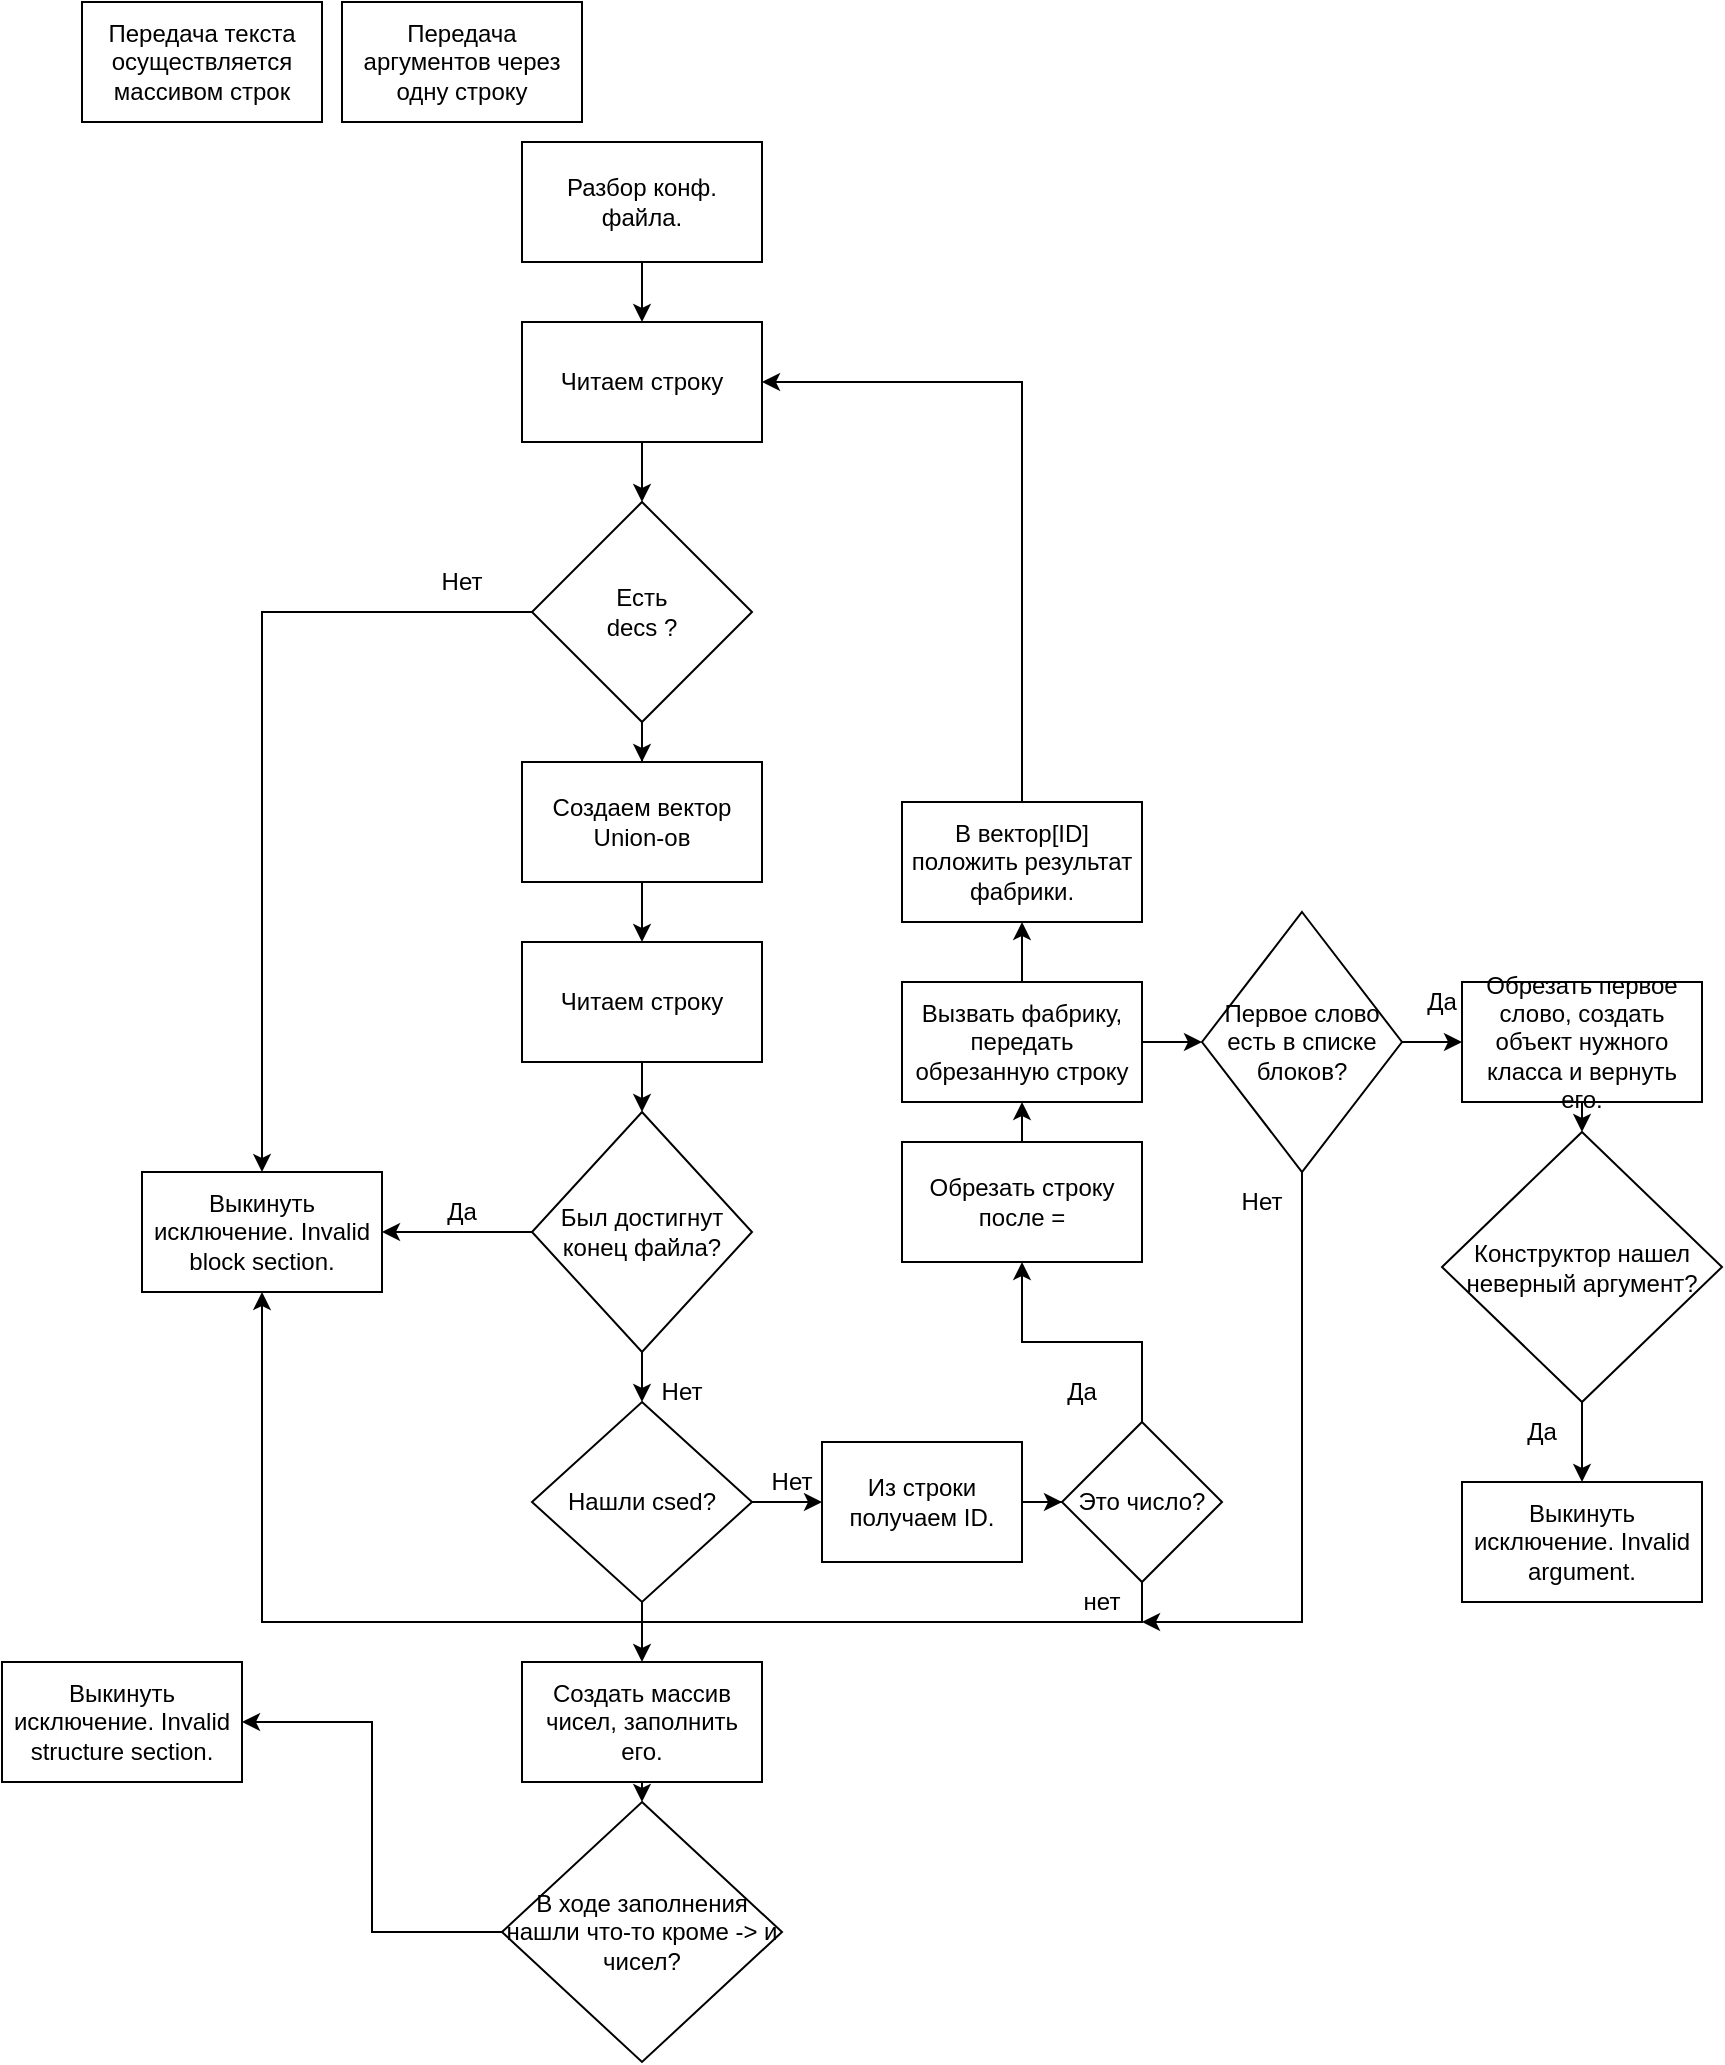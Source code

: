 <mxfile version="14.6.11" type="github">
  <diagram name="Page-1" id="edf60f1a-56cd-e834-aa8a-f176f3a09ee4">
    <mxGraphModel dx="662" dy="397" grid="1" gridSize="10" guides="1" tooltips="1" connect="1" arrows="1" fold="1" page="1" pageScale="1" pageWidth="1100" pageHeight="850" background="none" math="0" shadow="0">
      <root>
        <mxCell id="0" />
        <mxCell id="1" parent="0" />
        <mxCell id="_PhLCO9Q2bOIfNgRdVM_-5" style="edgeStyle=orthogonalEdgeStyle;rounded=0;orthogonalLoop=1;jettySize=auto;html=1;exitX=0.5;exitY=1;exitDx=0;exitDy=0;entryX=0.5;entryY=0;entryDx=0;entryDy=0;" edge="1" parent="1" source="_PhLCO9Q2bOIfNgRdVM_-1" target="_PhLCO9Q2bOIfNgRdVM_-14">
          <mxGeometry relative="1" as="geometry" />
        </mxCell>
        <mxCell id="_PhLCO9Q2bOIfNgRdVM_-1" value="Разбор конф. файла." style="rounded=0;whiteSpace=wrap;html=1;" vertex="1" parent="1">
          <mxGeometry x="360" y="80" width="120" height="60" as="geometry" />
        </mxCell>
        <mxCell id="_PhLCO9Q2bOIfNgRdVM_-6" style="edgeStyle=orthogonalEdgeStyle;rounded=0;orthogonalLoop=1;jettySize=auto;html=1;exitX=0;exitY=0.5;exitDx=0;exitDy=0;entryX=0.5;entryY=0;entryDx=0;entryDy=0;" edge="1" parent="1" source="_PhLCO9Q2bOIfNgRdVM_-2" target="_PhLCO9Q2bOIfNgRdVM_-19">
          <mxGeometry relative="1" as="geometry">
            <mxPoint x="280" y="315" as="targetPoint" />
          </mxGeometry>
        </mxCell>
        <mxCell id="_PhLCO9Q2bOIfNgRdVM_-18" style="edgeStyle=orthogonalEdgeStyle;rounded=0;orthogonalLoop=1;jettySize=auto;html=1;exitX=0.5;exitY=1;exitDx=0;exitDy=0;" edge="1" parent="1" source="_PhLCO9Q2bOIfNgRdVM_-2" target="_PhLCO9Q2bOIfNgRdVM_-16">
          <mxGeometry relative="1" as="geometry" />
        </mxCell>
        <mxCell id="_PhLCO9Q2bOIfNgRdVM_-32" style="edgeStyle=orthogonalEdgeStyle;rounded=0;orthogonalLoop=1;jettySize=auto;html=1;exitX=0.5;exitY=1;exitDx=0;exitDy=0;entryX=0.5;entryY=0;entryDx=0;entryDy=0;" edge="1" parent="1" source="_PhLCO9Q2bOIfNgRdVM_-2" target="_PhLCO9Q2bOIfNgRdVM_-30">
          <mxGeometry relative="1" as="geometry">
            <mxPoint x="420" y="400" as="targetPoint" />
          </mxGeometry>
        </mxCell>
        <mxCell id="_PhLCO9Q2bOIfNgRdVM_-2" value="&lt;div&gt;Есть&lt;/div&gt;&lt;div&gt;decs ?&lt;br&gt;&lt;/div&gt;" style="rhombus;whiteSpace=wrap;html=1;" vertex="1" parent="1">
          <mxGeometry x="365" y="260" width="110" height="110" as="geometry" />
        </mxCell>
        <mxCell id="_PhLCO9Q2bOIfNgRdVM_-7" value="Нет" style="text;html=1;strokeColor=none;fillColor=none;align=center;verticalAlign=middle;whiteSpace=wrap;rounded=0;" vertex="1" parent="1">
          <mxGeometry x="310" y="290" width="40" height="20" as="geometry" />
        </mxCell>
        <mxCell id="_PhLCO9Q2bOIfNgRdVM_-8" value="Передача текста осуществляется массивом строк" style="rounded=0;whiteSpace=wrap;html=1;" vertex="1" parent="1">
          <mxGeometry x="140" y="10" width="120" height="60" as="geometry" />
        </mxCell>
        <mxCell id="_PhLCO9Q2bOIfNgRdVM_-20" style="edgeStyle=orthogonalEdgeStyle;rounded=0;orthogonalLoop=1;jettySize=auto;html=1;exitX=0;exitY=0.5;exitDx=0;exitDy=0;entryX=1;entryY=0.5;entryDx=0;entryDy=0;" edge="1" parent="1" source="_PhLCO9Q2bOIfNgRdVM_-13" target="_PhLCO9Q2bOIfNgRdVM_-19">
          <mxGeometry relative="1" as="geometry" />
        </mxCell>
        <mxCell id="_PhLCO9Q2bOIfNgRdVM_-13" value="Был достигнут конец файла?" style="rhombus;whiteSpace=wrap;html=1;" vertex="1" parent="1">
          <mxGeometry x="365" y="565" width="110" height="120" as="geometry" />
        </mxCell>
        <mxCell id="_PhLCO9Q2bOIfNgRdVM_-15" style="edgeStyle=orthogonalEdgeStyle;rounded=0;orthogonalLoop=1;jettySize=auto;html=1;exitX=0.5;exitY=1;exitDx=0;exitDy=0;entryX=0.5;entryY=0;entryDx=0;entryDy=0;" edge="1" parent="1" source="_PhLCO9Q2bOIfNgRdVM_-14" target="_PhLCO9Q2bOIfNgRdVM_-2">
          <mxGeometry relative="1" as="geometry" />
        </mxCell>
        <mxCell id="_PhLCO9Q2bOIfNgRdVM_-14" value="Читаем строку" style="rounded=0;whiteSpace=wrap;html=1;" vertex="1" parent="1">
          <mxGeometry x="360" y="170" width="120" height="60" as="geometry" />
        </mxCell>
        <mxCell id="_PhLCO9Q2bOIfNgRdVM_-21" style="edgeStyle=orthogonalEdgeStyle;rounded=0;orthogonalLoop=1;jettySize=auto;html=1;exitX=0.5;exitY=1;exitDx=0;exitDy=0;" edge="1" parent="1" source="_PhLCO9Q2bOIfNgRdVM_-16" target="_PhLCO9Q2bOIfNgRdVM_-13">
          <mxGeometry relative="1" as="geometry" />
        </mxCell>
        <mxCell id="_PhLCO9Q2bOIfNgRdVM_-16" value="Читаем строку" style="rounded=0;whiteSpace=wrap;html=1;" vertex="1" parent="1">
          <mxGeometry x="360" y="480" width="120" height="60" as="geometry" />
        </mxCell>
        <mxCell id="_PhLCO9Q2bOIfNgRdVM_-19" value="Выкинуть исключение. Invalid block section." style="rounded=0;whiteSpace=wrap;html=1;" vertex="1" parent="1">
          <mxGeometry x="170" y="595" width="120" height="60" as="geometry" />
        </mxCell>
        <mxCell id="_PhLCO9Q2bOIfNgRdVM_-22" value="Да" style="text;html=1;strokeColor=none;fillColor=none;align=center;verticalAlign=middle;whiteSpace=wrap;rounded=0;" vertex="1" parent="1">
          <mxGeometry x="310" y="605" width="40" height="20" as="geometry" />
        </mxCell>
        <mxCell id="_PhLCO9Q2bOIfNgRdVM_-24" value="" style="endArrow=classic;html=1;exitX=0.5;exitY=1;exitDx=0;exitDy=0;entryX=0.5;entryY=0;entryDx=0;entryDy=0;" edge="1" parent="1" source="_PhLCO9Q2bOIfNgRdVM_-13" target="_PhLCO9Q2bOIfNgRdVM_-26">
          <mxGeometry width="50" height="50" relative="1" as="geometry">
            <mxPoint x="390" y="755" as="sourcePoint" />
            <mxPoint x="420" y="735" as="targetPoint" />
          </mxGeometry>
        </mxCell>
        <mxCell id="_PhLCO9Q2bOIfNgRdVM_-25" value="Нет" style="text;html=1;strokeColor=none;fillColor=none;align=center;verticalAlign=middle;whiteSpace=wrap;rounded=0;" vertex="1" parent="1">
          <mxGeometry x="420" y="695" width="40" height="20" as="geometry" />
        </mxCell>
        <mxCell id="_PhLCO9Q2bOIfNgRdVM_-27" style="edgeStyle=orthogonalEdgeStyle;rounded=0;orthogonalLoop=1;jettySize=auto;html=1;exitX=1;exitY=0.5;exitDx=0;exitDy=0;entryX=0;entryY=0.5;entryDx=0;entryDy=0;" edge="1" parent="1" source="_PhLCO9Q2bOIfNgRdVM_-26" target="_PhLCO9Q2bOIfNgRdVM_-35">
          <mxGeometry relative="1" as="geometry">
            <mxPoint x="530" y="760" as="targetPoint" />
          </mxGeometry>
        </mxCell>
        <mxCell id="_PhLCO9Q2bOIfNgRdVM_-57" style="edgeStyle=orthogonalEdgeStyle;rounded=0;orthogonalLoop=1;jettySize=auto;html=1;exitX=0.5;exitY=1;exitDx=0;exitDy=0;entryX=0.5;entryY=0;entryDx=0;entryDy=0;" edge="1" parent="1" source="_PhLCO9Q2bOIfNgRdVM_-26" target="_PhLCO9Q2bOIfNgRdVM_-56">
          <mxGeometry relative="1" as="geometry" />
        </mxCell>
        <mxCell id="_PhLCO9Q2bOIfNgRdVM_-26" value="Нашли csed?" style="rhombus;whiteSpace=wrap;html=1;" vertex="1" parent="1">
          <mxGeometry x="365" y="710" width="110" height="100" as="geometry" />
        </mxCell>
        <mxCell id="_PhLCO9Q2bOIfNgRdVM_-28" value="Нет" style="text;html=1;strokeColor=none;fillColor=none;align=center;verticalAlign=middle;whiteSpace=wrap;rounded=0;" vertex="1" parent="1">
          <mxGeometry x="475" y="740" width="40" height="20" as="geometry" />
        </mxCell>
        <mxCell id="_PhLCO9Q2bOIfNgRdVM_-30" value="Создаем вектор Union-ов" style="rounded=0;whiteSpace=wrap;html=1;" vertex="1" parent="1">
          <mxGeometry x="360" y="390" width="120" height="60" as="geometry" />
        </mxCell>
        <mxCell id="_PhLCO9Q2bOIfNgRdVM_-34" value="Передача аргументов через одну строку" style="rounded=0;whiteSpace=wrap;html=1;" vertex="1" parent="1">
          <mxGeometry x="270" y="10" width="120" height="60" as="geometry" />
        </mxCell>
        <mxCell id="_PhLCO9Q2bOIfNgRdVM_-38" style="edgeStyle=orthogonalEdgeStyle;rounded=0;orthogonalLoop=1;jettySize=auto;html=1;exitX=1;exitY=0.5;exitDx=0;exitDy=0;" edge="1" parent="1" source="_PhLCO9Q2bOIfNgRdVM_-35" target="_PhLCO9Q2bOIfNgRdVM_-36">
          <mxGeometry relative="1" as="geometry" />
        </mxCell>
        <mxCell id="_PhLCO9Q2bOIfNgRdVM_-35" value="Из строки получаем ID." style="rounded=0;whiteSpace=wrap;html=1;" vertex="1" parent="1">
          <mxGeometry x="510" y="730" width="100" height="60" as="geometry" />
        </mxCell>
        <mxCell id="_PhLCO9Q2bOIfNgRdVM_-37" style="edgeStyle=orthogonalEdgeStyle;rounded=0;orthogonalLoop=1;jettySize=auto;html=1;exitX=0.5;exitY=1;exitDx=0;exitDy=0;entryX=0.5;entryY=1;entryDx=0;entryDy=0;" edge="1" parent="1" source="_PhLCO9Q2bOIfNgRdVM_-36" target="_PhLCO9Q2bOIfNgRdVM_-19">
          <mxGeometry relative="1" as="geometry" />
        </mxCell>
        <mxCell id="_PhLCO9Q2bOIfNgRdVM_-43" style="edgeStyle=orthogonalEdgeStyle;rounded=0;orthogonalLoop=1;jettySize=auto;html=1;exitX=0.5;exitY=0;exitDx=0;exitDy=0;entryX=0.5;entryY=1;entryDx=0;entryDy=0;" edge="1" parent="1" source="_PhLCO9Q2bOIfNgRdVM_-36" target="_PhLCO9Q2bOIfNgRdVM_-40">
          <mxGeometry relative="1" as="geometry" />
        </mxCell>
        <mxCell id="_PhLCO9Q2bOIfNgRdVM_-36" value="Это число?" style="rhombus;whiteSpace=wrap;html=1;" vertex="1" parent="1">
          <mxGeometry x="630" y="720" width="80" height="80" as="geometry" />
        </mxCell>
        <mxCell id="_PhLCO9Q2bOIfNgRdVM_-39" value="нет" style="text;html=1;strokeColor=none;fillColor=none;align=center;verticalAlign=middle;whiteSpace=wrap;rounded=0;" vertex="1" parent="1">
          <mxGeometry x="630" y="800" width="40" height="20" as="geometry" />
        </mxCell>
        <mxCell id="_PhLCO9Q2bOIfNgRdVM_-45" style="edgeStyle=orthogonalEdgeStyle;rounded=0;orthogonalLoop=1;jettySize=auto;html=1;exitX=0.5;exitY=0;exitDx=0;exitDy=0;entryX=0.5;entryY=1;entryDx=0;entryDy=0;" edge="1" parent="1" source="_PhLCO9Q2bOIfNgRdVM_-40" target="_PhLCO9Q2bOIfNgRdVM_-41">
          <mxGeometry relative="1" as="geometry" />
        </mxCell>
        <mxCell id="_PhLCO9Q2bOIfNgRdVM_-40" value="Обрезать строку после =" style="rounded=0;whiteSpace=wrap;html=1;" vertex="1" parent="1">
          <mxGeometry x="550" y="580" width="120" height="60" as="geometry" />
        </mxCell>
        <mxCell id="_PhLCO9Q2bOIfNgRdVM_-46" style="edgeStyle=orthogonalEdgeStyle;rounded=0;orthogonalLoop=1;jettySize=auto;html=1;exitX=0.5;exitY=0;exitDx=0;exitDy=0;entryX=0.5;entryY=1;entryDx=0;entryDy=0;" edge="1" parent="1" source="_PhLCO9Q2bOIfNgRdVM_-41" target="_PhLCO9Q2bOIfNgRdVM_-42">
          <mxGeometry relative="1" as="geometry" />
        </mxCell>
        <mxCell id="_PhLCO9Q2bOIfNgRdVM_-55" style="edgeStyle=orthogonalEdgeStyle;rounded=0;orthogonalLoop=1;jettySize=auto;html=1;exitX=1;exitY=0.5;exitDx=0;exitDy=0;entryX=0;entryY=0.5;entryDx=0;entryDy=0;" edge="1" parent="1" source="_PhLCO9Q2bOIfNgRdVM_-41" target="_PhLCO9Q2bOIfNgRdVM_-49">
          <mxGeometry relative="1" as="geometry" />
        </mxCell>
        <mxCell id="_PhLCO9Q2bOIfNgRdVM_-41" value="Вызвать фабрику, передать обрезанную строку" style="rounded=0;whiteSpace=wrap;html=1;" vertex="1" parent="1">
          <mxGeometry x="550" y="500" width="120" height="60" as="geometry" />
        </mxCell>
        <mxCell id="_PhLCO9Q2bOIfNgRdVM_-47" style="edgeStyle=orthogonalEdgeStyle;rounded=0;orthogonalLoop=1;jettySize=auto;html=1;exitX=0.5;exitY=0;exitDx=0;exitDy=0;entryX=1;entryY=0.5;entryDx=0;entryDy=0;" edge="1" parent="1" source="_PhLCO9Q2bOIfNgRdVM_-42" target="_PhLCO9Q2bOIfNgRdVM_-14">
          <mxGeometry relative="1" as="geometry" />
        </mxCell>
        <mxCell id="_PhLCO9Q2bOIfNgRdVM_-42" value="В вектор[ID] положить результат фабрики." style="rounded=0;whiteSpace=wrap;html=1;" vertex="1" parent="1">
          <mxGeometry x="550" y="410" width="120" height="60" as="geometry" />
        </mxCell>
        <mxCell id="_PhLCO9Q2bOIfNgRdVM_-44" value="Да" style="text;html=1;strokeColor=none;fillColor=none;align=center;verticalAlign=middle;whiteSpace=wrap;rounded=0;" vertex="1" parent="1">
          <mxGeometry x="620" y="695" width="40" height="20" as="geometry" />
        </mxCell>
        <mxCell id="_PhLCO9Q2bOIfNgRdVM_-50" style="edgeStyle=orthogonalEdgeStyle;rounded=0;orthogonalLoop=1;jettySize=auto;html=1;exitX=0.5;exitY=1;exitDx=0;exitDy=0;entryX=1;entryY=1;entryDx=0;entryDy=0;" edge="1" parent="1" source="_PhLCO9Q2bOIfNgRdVM_-49" target="_PhLCO9Q2bOIfNgRdVM_-39">
          <mxGeometry relative="1" as="geometry">
            <Array as="points">
              <mxPoint x="750" y="820" />
            </Array>
          </mxGeometry>
        </mxCell>
        <mxCell id="_PhLCO9Q2bOIfNgRdVM_-53" style="edgeStyle=orthogonalEdgeStyle;rounded=0;orthogonalLoop=1;jettySize=auto;html=1;exitX=1;exitY=0.5;exitDx=0;exitDy=0;entryX=0;entryY=0.5;entryDx=0;entryDy=0;" edge="1" parent="1" source="_PhLCO9Q2bOIfNgRdVM_-49" target="_PhLCO9Q2bOIfNgRdVM_-52">
          <mxGeometry relative="1" as="geometry" />
        </mxCell>
        <mxCell id="_PhLCO9Q2bOIfNgRdVM_-49" value="Первое слово есть в списке блоков?" style="rhombus;whiteSpace=wrap;html=1;" vertex="1" parent="1">
          <mxGeometry x="700" y="465" width="100" height="130" as="geometry" />
        </mxCell>
        <mxCell id="_PhLCO9Q2bOIfNgRdVM_-51" value="Нет" style="text;html=1;strokeColor=none;fillColor=none;align=center;verticalAlign=middle;whiteSpace=wrap;rounded=0;" vertex="1" parent="1">
          <mxGeometry x="710" y="600" width="40" height="20" as="geometry" />
        </mxCell>
        <mxCell id="_PhLCO9Q2bOIfNgRdVM_-60" style="edgeStyle=orthogonalEdgeStyle;rounded=0;orthogonalLoop=1;jettySize=auto;html=1;exitX=0.5;exitY=1;exitDx=0;exitDy=0;entryX=0.5;entryY=0;entryDx=0;entryDy=0;" edge="1" parent="1" source="_PhLCO9Q2bOIfNgRdVM_-52" target="_PhLCO9Q2bOIfNgRdVM_-58">
          <mxGeometry relative="1" as="geometry" />
        </mxCell>
        <mxCell id="_PhLCO9Q2bOIfNgRdVM_-52" value="Обрезать первое слово, создать объект нужного класса и вернуть его." style="rounded=0;whiteSpace=wrap;html=1;" vertex="1" parent="1">
          <mxGeometry x="830" y="500" width="120" height="60" as="geometry" />
        </mxCell>
        <mxCell id="_PhLCO9Q2bOIfNgRdVM_-54" value="Да" style="text;html=1;strokeColor=none;fillColor=none;align=center;verticalAlign=middle;whiteSpace=wrap;rounded=0;" vertex="1" parent="1">
          <mxGeometry x="800" y="500" width="40" height="20" as="geometry" />
        </mxCell>
        <mxCell id="_PhLCO9Q2bOIfNgRdVM_-69" style="edgeStyle=orthogonalEdgeStyle;rounded=0;orthogonalLoop=1;jettySize=auto;html=1;exitX=0.5;exitY=1;exitDx=0;exitDy=0;entryX=0.5;entryY=0;entryDx=0;entryDy=0;" edge="1" parent="1" source="_PhLCO9Q2bOIfNgRdVM_-56" target="_PhLCO9Q2bOIfNgRdVM_-68">
          <mxGeometry relative="1" as="geometry" />
        </mxCell>
        <mxCell id="_PhLCO9Q2bOIfNgRdVM_-56" value="Создать массив чисел, заполнить его." style="rounded=0;whiteSpace=wrap;html=1;" vertex="1" parent="1">
          <mxGeometry x="360" y="840" width="120" height="60" as="geometry" />
        </mxCell>
        <mxCell id="_PhLCO9Q2bOIfNgRdVM_-65" style="edgeStyle=orthogonalEdgeStyle;rounded=0;orthogonalLoop=1;jettySize=auto;html=1;exitX=0.5;exitY=1;exitDx=0;exitDy=0;entryX=0.5;entryY=0;entryDx=0;entryDy=0;" edge="1" parent="1" source="_PhLCO9Q2bOIfNgRdVM_-58" target="_PhLCO9Q2bOIfNgRdVM_-64">
          <mxGeometry relative="1" as="geometry" />
        </mxCell>
        <mxCell id="_PhLCO9Q2bOIfNgRdVM_-58" value="Конструктор нашел неверный аргумент?" style="rhombus;whiteSpace=wrap;html=1;" vertex="1" parent="1">
          <mxGeometry x="820" y="575" width="140" height="135" as="geometry" />
        </mxCell>
        <mxCell id="_PhLCO9Q2bOIfNgRdVM_-61" value="Да" style="text;html=1;strokeColor=none;fillColor=none;align=center;verticalAlign=middle;whiteSpace=wrap;rounded=0;" vertex="1" parent="1">
          <mxGeometry x="850" y="715" width="40" height="20" as="geometry" />
        </mxCell>
        <mxCell id="_PhLCO9Q2bOIfNgRdVM_-64" value="Выкинуть исключение. Invalid argument." style="rounded=0;whiteSpace=wrap;html=1;" vertex="1" parent="1">
          <mxGeometry x="830" y="750" width="120" height="60" as="geometry" />
        </mxCell>
        <mxCell id="_PhLCO9Q2bOIfNgRdVM_-66" value="Выкинуть исключение. Invalid structure section." style="rounded=0;whiteSpace=wrap;html=1;" vertex="1" parent="1">
          <mxGeometry x="100" y="840" width="120" height="60" as="geometry" />
        </mxCell>
        <mxCell id="_PhLCO9Q2bOIfNgRdVM_-70" style="edgeStyle=orthogonalEdgeStyle;rounded=0;orthogonalLoop=1;jettySize=auto;html=1;exitX=0;exitY=0.5;exitDx=0;exitDy=0;entryX=1;entryY=0.5;entryDx=0;entryDy=0;" edge="1" parent="1" source="_PhLCO9Q2bOIfNgRdVM_-68" target="_PhLCO9Q2bOIfNgRdVM_-66">
          <mxGeometry relative="1" as="geometry" />
        </mxCell>
        <mxCell id="_PhLCO9Q2bOIfNgRdVM_-68" value="В ходе заполнения нашли что-то кроме -&amp;gt; и чисел?" style="rhombus;whiteSpace=wrap;html=1;" vertex="1" parent="1">
          <mxGeometry x="350" y="910" width="140" height="130" as="geometry" />
        </mxCell>
      </root>
    </mxGraphModel>
  </diagram>
</mxfile>
